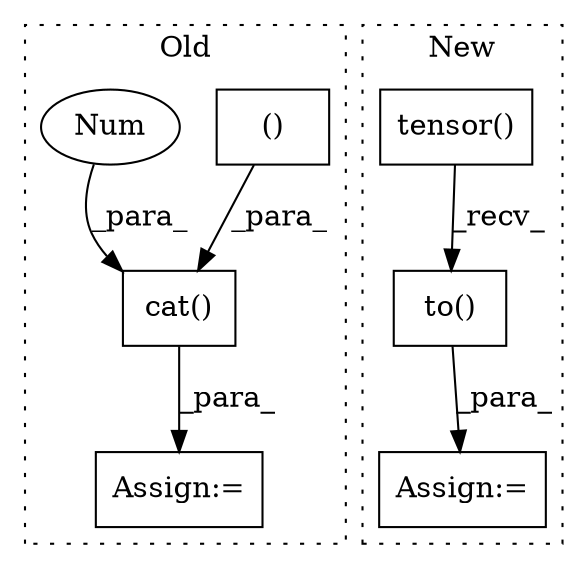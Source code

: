 digraph G {
subgraph cluster0 {
1 [label="cat()" a="75" s="6997,7085" l="31,1" shape="box"];
4 [label="Assign:=" a="68" s="6994" l="3" shape="box"];
5 [label="()" a="54" s="7040" l="41" shape="box"];
7 [label="Num" a="76" s="7084" l="1" shape="ellipse"];
label = "Old";
style="dotted";
}
subgraph cluster1 {
2 [label="tensor()" a="75" s="6376,6399" l="13,1" shape="box"];
3 [label="Assign:=" a="68" s="6511" l="3" shape="box"];
6 [label="to()" a="75" s="6514,6577" l="52,1" shape="box"];
label = "New";
style="dotted";
}
1 -> 4 [label="_para_"];
2 -> 6 [label="_recv_"];
5 -> 1 [label="_para_"];
6 -> 3 [label="_para_"];
7 -> 1 [label="_para_"];
}